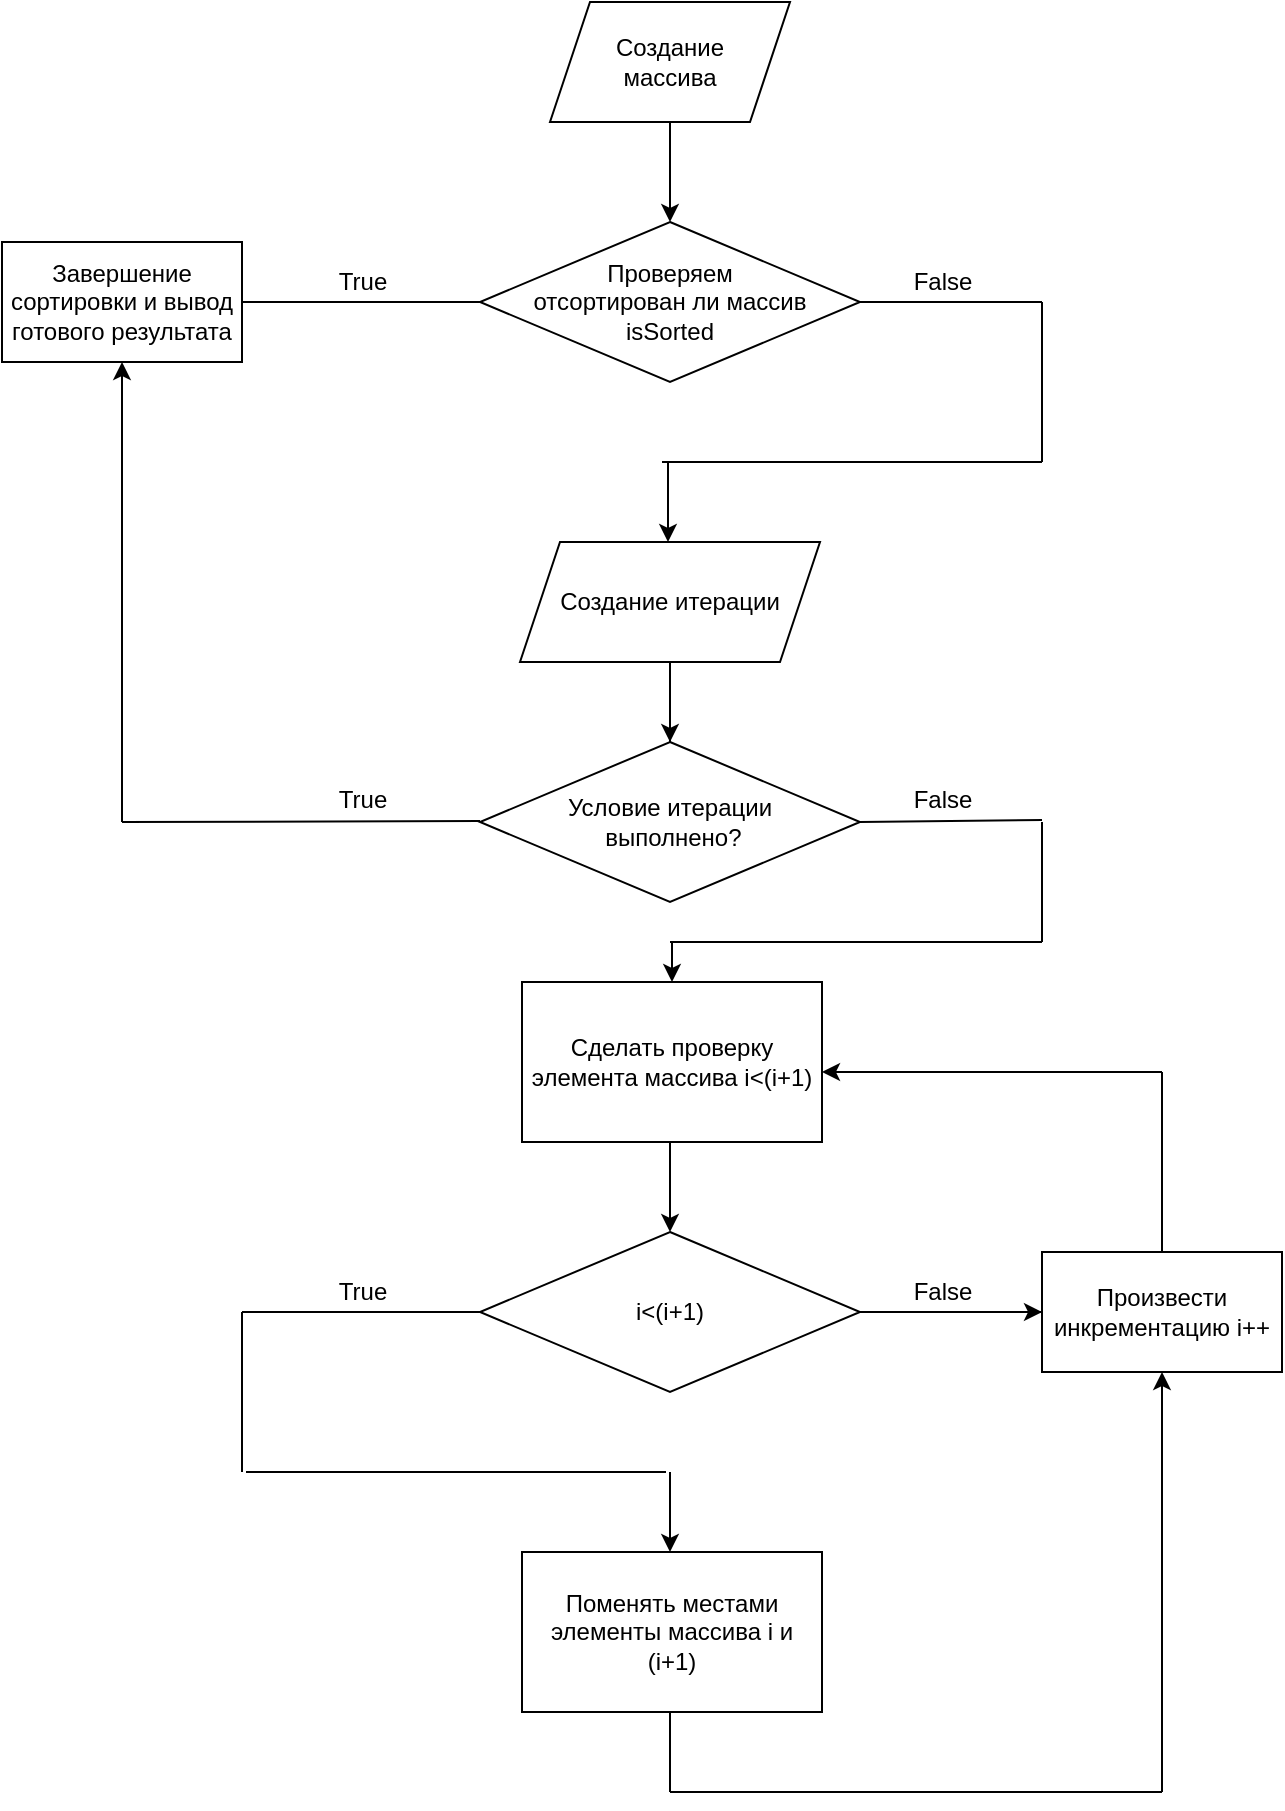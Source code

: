 <mxfile version="16.0.2"><diagram id="pGfnG1PnJgg3Abk62u6s" name="Page-1"><mxGraphModel dx="1422" dy="764" grid="1" gridSize="10" guides="1" tooltips="1" connect="1" arrows="1" fold="1" page="1" pageScale="1" pageWidth="827" pageHeight="1169" math="0" shadow="0"><root><mxCell id="0"/><mxCell id="1" parent="0"/><mxCell id="A-N53gScWvwOr95H0kki-1" value="Создание &lt;br&gt;массива" style="shape=parallelogram;perimeter=parallelogramPerimeter;whiteSpace=wrap;html=1;fixedSize=1;" vertex="1" parent="1"><mxGeometry x="354" y="50" width="120" height="60" as="geometry"/></mxCell><mxCell id="A-N53gScWvwOr95H0kki-2" value="" style="endArrow=classic;html=1;rounded=0;exitX=0.5;exitY=1;exitDx=0;exitDy=0;" edge="1" parent="1" source="A-N53gScWvwOr95H0kki-1"><mxGeometry width="50" height="50" relative="1" as="geometry"><mxPoint x="390" y="210" as="sourcePoint"/><mxPoint x="414" y="160" as="targetPoint"/></mxGeometry></mxCell><mxCell id="A-N53gScWvwOr95H0kki-3" value="Проверяем &lt;br&gt;отсортирован ли массив&lt;br&gt;isSorted" style="rhombus;whiteSpace=wrap;html=1;" vertex="1" parent="1"><mxGeometry x="319" y="160" width="190" height="80" as="geometry"/></mxCell><mxCell id="A-N53gScWvwOr95H0kki-4" value="" style="endArrow=classic;html=1;rounded=0;" edge="1" parent="1"><mxGeometry width="50" height="50" relative="1" as="geometry"><mxPoint x="413" y="280" as="sourcePoint"/><mxPoint x="413" y="320" as="targetPoint"/></mxGeometry></mxCell><mxCell id="A-N53gScWvwOr95H0kki-5" value="" style="endArrow=classic;html=1;rounded=0;" edge="1" parent="1"><mxGeometry width="50" height="50" relative="1" as="geometry"><mxPoint x="660" y="585" as="sourcePoint"/><mxPoint x="490" y="585" as="targetPoint"/><Array as="points"/></mxGeometry></mxCell><mxCell id="A-N53gScWvwOr95H0kki-6" value="" style="endArrow=classic;html=1;rounded=0;entryX=0.5;entryY=0;entryDx=0;entryDy=0;" edge="1" parent="1" target="A-N53gScWvwOr95H0kki-15"><mxGeometry width="50" height="50" relative="1" as="geometry"><mxPoint x="414" y="615" as="sourcePoint"/><mxPoint x="464" y="565" as="targetPoint"/></mxGeometry></mxCell><mxCell id="A-N53gScWvwOr95H0kki-7" value="" style="endArrow=none;html=1;rounded=0;" edge="1" parent="1"><mxGeometry width="50" height="50" relative="1" as="geometry"><mxPoint x="200" y="200" as="sourcePoint"/><mxPoint x="240" y="200" as="targetPoint"/></mxGeometry></mxCell><mxCell id="A-N53gScWvwOr95H0kki-8" value="" style="endArrow=none;html=1;rounded=0;startArrow=none;" edge="1" parent="1"><mxGeometry width="50" height="50" relative="1" as="geometry"><mxPoint x="240" y="200" as="sourcePoint"/><mxPoint x="320" y="200" as="targetPoint"/></mxGeometry></mxCell><mxCell id="A-N53gScWvwOr95H0kki-10" value="" style="endArrow=none;html=1;rounded=0;" edge="1" parent="1"><mxGeometry width="50" height="50" relative="1" as="geometry"><mxPoint x="509" y="200" as="sourcePoint"/><mxPoint x="600" y="200" as="targetPoint"/><Array as="points"/></mxGeometry></mxCell><mxCell id="A-N53gScWvwOr95H0kki-11" value="" style="endArrow=none;html=1;rounded=0;" edge="1" parent="1"><mxGeometry width="50" height="50" relative="1" as="geometry"><mxPoint x="600" y="280" as="sourcePoint"/><mxPoint x="600" y="200" as="targetPoint"/><Array as="points"><mxPoint x="600" y="200"/></Array></mxGeometry></mxCell><mxCell id="A-N53gScWvwOr95H0kki-12" value="" style="endArrow=none;html=1;rounded=0;" edge="1" parent="1"><mxGeometry width="50" height="50" relative="1" as="geometry"><mxPoint x="410" y="280" as="sourcePoint"/><mxPoint x="600" y="280" as="targetPoint"/><Array as="points"/></mxGeometry></mxCell><mxCell id="A-N53gScWvwOr95H0kki-13" value="" style="endArrow=none;html=1;rounded=0;startArrow=none;exitX=0;exitY=0.5;exitDx=0;exitDy=0;" edge="1" parent="1" source="A-N53gScWvwOr95H0kki-15"><mxGeometry width="50" height="50" relative="1" as="geometry"><mxPoint x="200" y="705" as="sourcePoint"/><mxPoint x="319" y="705" as="targetPoint"/></mxGeometry></mxCell><mxCell id="A-N53gScWvwOr95H0kki-14" value="Сделать проверку элемента массива i&amp;lt;(i+1)" style="rounded=0;whiteSpace=wrap;html=1;" vertex="1" parent="1"><mxGeometry x="340" y="540" width="150" height="80" as="geometry"/></mxCell><mxCell id="A-N53gScWvwOr95H0kki-15" value="i&amp;lt;(i+1)" style="rhombus;whiteSpace=wrap;html=1;" vertex="1" parent="1"><mxGeometry x="319" y="665" width="190" height="80" as="geometry"/></mxCell><mxCell id="A-N53gScWvwOr95H0kki-19" value="True" style="text;html=1;align=center;verticalAlign=middle;resizable=0;points=[];autosize=1;strokeColor=none;fillColor=none;" vertex="1" parent="1"><mxGeometry x="240" y="180" width="40" height="20" as="geometry"/></mxCell><mxCell id="A-N53gScWvwOr95H0kki-20" value="" style="endArrow=none;html=1;rounded=0;" edge="1" parent="1"><mxGeometry width="50" height="50" relative="1" as="geometry"><mxPoint x="240" y="200" as="sourcePoint"/><mxPoint x="240" y="200" as="targetPoint"/></mxGeometry></mxCell><mxCell id="A-N53gScWvwOr95H0kki-21" value="False" style="text;html=1;align=center;verticalAlign=middle;resizable=0;points=[];autosize=1;strokeColor=none;fillColor=none;" vertex="1" parent="1"><mxGeometry x="530" y="180" width="40" height="20" as="geometry"/></mxCell><mxCell id="A-N53gScWvwOr95H0kki-22" value="False" style="text;html=1;align=center;verticalAlign=middle;resizable=0;points=[];autosize=1;strokeColor=none;fillColor=none;" vertex="1" parent="1"><mxGeometry x="530" y="685" width="40" height="20" as="geometry"/></mxCell><mxCell id="A-N53gScWvwOr95H0kki-23" value="" style="endArrow=none;html=1;rounded=0;" edge="1" parent="1"><mxGeometry width="50" height="50" relative="1" as="geometry"><mxPoint x="509" y="705" as="sourcePoint"/><mxPoint x="600" y="705" as="targetPoint"/></mxGeometry></mxCell><mxCell id="A-N53gScWvwOr95H0kki-24" value="True" style="text;html=1;align=center;verticalAlign=middle;resizable=0;points=[];autosize=1;strokeColor=none;fillColor=none;" vertex="1" parent="1"><mxGeometry x="240" y="685" width="40" height="20" as="geometry"/></mxCell><mxCell id="A-N53gScWvwOr95H0kki-25" value="" style="endArrow=none;html=1;rounded=0;entryX=0;entryY=0.5;entryDx=0;entryDy=0;" edge="1" parent="1" target="A-N53gScWvwOr95H0kki-15"><mxGeometry width="50" height="50" relative="1" as="geometry"><mxPoint x="200" y="705" as="sourcePoint"/><mxPoint x="319" y="705" as="targetPoint"/></mxGeometry></mxCell><mxCell id="A-N53gScWvwOr95H0kki-29" value="" style="endArrow=none;html=1;rounded=0;" edge="1" parent="1"><mxGeometry width="50" height="50" relative="1" as="geometry"><mxPoint x="200" y="785" as="sourcePoint"/><mxPoint x="200" y="705" as="targetPoint"/></mxGeometry></mxCell><mxCell id="A-N53gScWvwOr95H0kki-30" value="" style="endArrow=none;html=1;rounded=0;" edge="1" parent="1"><mxGeometry width="50" height="50" relative="1" as="geometry"><mxPoint x="202" y="785" as="sourcePoint"/><mxPoint x="412" y="785" as="targetPoint"/></mxGeometry></mxCell><mxCell id="A-N53gScWvwOr95H0kki-31" value="" style="endArrow=classic;html=1;rounded=0;" edge="1" parent="1"><mxGeometry width="50" height="50" relative="1" as="geometry"><mxPoint x="414" y="785" as="sourcePoint"/><mxPoint x="414" y="825" as="targetPoint"/></mxGeometry></mxCell><mxCell id="A-N53gScWvwOr95H0kki-32" value="Поменять местами элементы массива i и (i+1)" style="rounded=0;whiteSpace=wrap;html=1;" vertex="1" parent="1"><mxGeometry x="340" y="825" width="150" height="80" as="geometry"/></mxCell><mxCell id="A-N53gScWvwOr95H0kki-33" value="" style="endArrow=classic;html=1;rounded=0;" edge="1" parent="1"><mxGeometry width="50" height="50" relative="1" as="geometry"><mxPoint x="550" y="705" as="sourcePoint"/><mxPoint x="600" y="705" as="targetPoint"/></mxGeometry></mxCell><mxCell id="A-N53gScWvwOr95H0kki-34" value="Произвести инкрементацию i++" style="rounded=0;whiteSpace=wrap;html=1;" vertex="1" parent="1"><mxGeometry x="600" y="675" width="120" height="60" as="geometry"/></mxCell><mxCell id="A-N53gScWvwOr95H0kki-35" value="" style="endArrow=none;html=1;rounded=0;" edge="1" parent="1"><mxGeometry width="50" height="50" relative="1" as="geometry"><mxPoint x="414" y="905" as="sourcePoint"/><mxPoint x="414" y="945" as="targetPoint"/></mxGeometry></mxCell><mxCell id="A-N53gScWvwOr95H0kki-36" value="" style="endArrow=none;html=1;rounded=0;" edge="1" parent="1"><mxGeometry width="50" height="50" relative="1" as="geometry"><mxPoint x="414" y="945" as="sourcePoint"/><mxPoint x="660" y="945" as="targetPoint"/></mxGeometry></mxCell><mxCell id="A-N53gScWvwOr95H0kki-37" value="" style="endArrow=classic;html=1;rounded=0;entryX=0.5;entryY=1;entryDx=0;entryDy=0;" edge="1" parent="1"><mxGeometry width="50" height="50" relative="1" as="geometry"><mxPoint x="660" y="945" as="sourcePoint"/><mxPoint x="660" y="735" as="targetPoint"/></mxGeometry></mxCell><mxCell id="A-N53gScWvwOr95H0kki-39" value="" style="endArrow=none;html=1;rounded=0;" edge="1" parent="1"><mxGeometry width="50" height="50" relative="1" as="geometry"><mxPoint x="660" y="675" as="sourcePoint"/><mxPoint x="660" y="585" as="targetPoint"/></mxGeometry></mxCell><mxCell id="A-N53gScWvwOr95H0kki-40" value="Создание итерации" style="shape=parallelogram;perimeter=parallelogramPerimeter;whiteSpace=wrap;html=1;fixedSize=1;" vertex="1" parent="1"><mxGeometry x="339" y="320" width="150" height="60" as="geometry"/></mxCell><mxCell id="A-N53gScWvwOr95H0kki-41" value="" style="endArrow=classic;html=1;rounded=0;entryX=0.5;entryY=0;entryDx=0;entryDy=0;startArrow=none;" edge="1" parent="1" target="A-N53gScWvwOr95H0kki-14"><mxGeometry width="50" height="50" relative="1" as="geometry"><mxPoint x="415" y="520" as="sourcePoint"/><mxPoint x="464" y="330" as="targetPoint"/></mxGeometry></mxCell><mxCell id="A-N53gScWvwOr95H0kki-42" value="Условие итерации&lt;br&gt;&amp;nbsp;выполнено?" style="rhombus;whiteSpace=wrap;html=1;" vertex="1" parent="1"><mxGeometry x="319" y="420" width="190" height="80" as="geometry"/></mxCell><mxCell id="A-N53gScWvwOr95H0kki-43" value="" style="endArrow=none;html=1;rounded=0;entryX=0.5;entryY=0;entryDx=0;entryDy=0;" edge="1" parent="1" target="A-N53gScWvwOr95H0kki-42"><mxGeometry width="50" height="50" relative="1" as="geometry"><mxPoint x="414" y="380" as="sourcePoint"/><mxPoint x="415" y="540" as="targetPoint"/></mxGeometry></mxCell><mxCell id="A-N53gScWvwOr95H0kki-44" value="Завершение сортировки и вывод готового результата" style="rounded=0;whiteSpace=wrap;html=1;" vertex="1" parent="1"><mxGeometry x="80" y="170" width="120" height="60" as="geometry"/></mxCell><mxCell id="A-N53gScWvwOr95H0kki-46" value="" style="endArrow=none;html=1;rounded=0;" edge="1" parent="1"><mxGeometry width="50" height="50" relative="1" as="geometry"><mxPoint x="140" y="460" as="sourcePoint"/><mxPoint x="319" y="459.5" as="targetPoint"/><Array as="points"/></mxGeometry></mxCell><mxCell id="A-N53gScWvwOr95H0kki-47" value="" style="endArrow=classic;html=1;rounded=0;entryX=0.5;entryY=1;entryDx=0;entryDy=0;" edge="1" parent="1" target="A-N53gScWvwOr95H0kki-44"><mxGeometry width="50" height="50" relative="1" as="geometry"><mxPoint x="140" y="460" as="sourcePoint"/><mxPoint x="180" y="410" as="targetPoint"/></mxGeometry></mxCell><mxCell id="A-N53gScWvwOr95H0kki-48" value="" style="endArrow=classic;html=1;rounded=0;entryX=0.5;entryY=0;entryDx=0;entryDy=0;" edge="1" parent="1" target="A-N53gScWvwOr95H0kki-42"><mxGeometry width="50" height="50" relative="1" as="geometry"><mxPoint x="414" y="380" as="sourcePoint"/><mxPoint x="464" y="330" as="targetPoint"/></mxGeometry></mxCell><mxCell id="A-N53gScWvwOr95H0kki-49" value="True" style="text;html=1;align=center;verticalAlign=middle;resizable=0;points=[];autosize=1;strokeColor=none;fillColor=none;" vertex="1" parent="1"><mxGeometry x="240" y="439" width="40" height="20" as="geometry"/></mxCell><mxCell id="A-N53gScWvwOr95H0kki-50" value="False" style="text;html=1;align=center;verticalAlign=middle;resizable=0;points=[];autosize=1;strokeColor=none;fillColor=none;" vertex="1" parent="1"><mxGeometry x="530" y="439" width="40" height="20" as="geometry"/></mxCell><mxCell id="A-N53gScWvwOr95H0kki-51" value="" style="endArrow=none;html=1;rounded=0;" edge="1" parent="1"><mxGeometry width="50" height="50" relative="1" as="geometry"><mxPoint x="414" y="520" as="sourcePoint"/><mxPoint x="600" y="520" as="targetPoint"/></mxGeometry></mxCell><mxCell id="A-N53gScWvwOr95H0kki-52" value="" style="endArrow=none;html=1;rounded=0;" edge="1" parent="1"><mxGeometry width="50" height="50" relative="1" as="geometry"><mxPoint x="600" y="520" as="sourcePoint"/><mxPoint x="600" y="460" as="targetPoint"/></mxGeometry></mxCell><mxCell id="A-N53gScWvwOr95H0kki-53" value="" style="endArrow=none;html=1;rounded=0;exitX=1;exitY=0.5;exitDx=0;exitDy=0;" edge="1" parent="1" source="A-N53gScWvwOr95H0kki-42"><mxGeometry width="50" height="50" relative="1" as="geometry"><mxPoint x="550" y="509" as="sourcePoint"/><mxPoint x="600" y="459" as="targetPoint"/></mxGeometry></mxCell></root></mxGraphModel></diagram></mxfile>